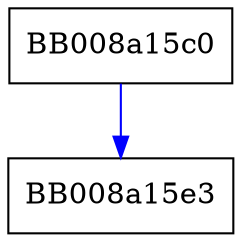 digraph __mempcpy_avx512_no_vzeroupper {
  node [shape="box"];
  graph [splines=ortho];
  BB008a15c0 -> BB008a15e3 [color="blue"];
}